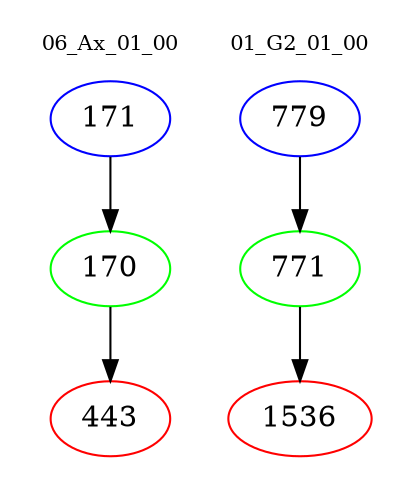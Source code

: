 digraph{
subgraph cluster_0 {
color = white
label = "06_Ax_01_00";
fontsize=10;
T0_171 [label="171", color="blue"]
T0_171 -> T0_170 [color="black"]
T0_170 [label="170", color="green"]
T0_170 -> T0_443 [color="black"]
T0_443 [label="443", color="red"]
}
subgraph cluster_1 {
color = white
label = "01_G2_01_00";
fontsize=10;
T1_779 [label="779", color="blue"]
T1_779 -> T1_771 [color="black"]
T1_771 [label="771", color="green"]
T1_771 -> T1_1536 [color="black"]
T1_1536 [label="1536", color="red"]
}
}
